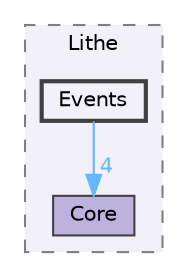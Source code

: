 digraph "G:/dev/Lithe/Lithe/src/Lithe/Events"
{
 // LATEX_PDF_SIZE
  bgcolor="transparent";
  edge [fontname=Helvetica,fontsize=10,labelfontname=Helvetica,labelfontsize=10];
  node [fontname=Helvetica,fontsize=10,shape=box,height=0.2,width=0.4];
  compound=true
  subgraph clusterdir_332c472a74bff6200866c0cd3b006c35 {
    graph [ bgcolor="#f2f0f8", pencolor="grey50", label="Lithe", fontname=Helvetica,fontsize=10 style="filled,dashed", URL="dir_332c472a74bff6200866c0cd3b006c35.html",tooltip=""]
  dir_931d52ca58c7c7967d57ea23a2204970 [label="Core", fillcolor="#bdb2de", color="grey25", style="filled", URL="dir_931d52ca58c7c7967d57ea23a2204970.html",tooltip=""];
  dir_abc3a79424e61587eaa48c048bc78d88 [label="Events", fillcolor="#f2f0f8", color="grey25", style="filled,bold", URL="dir_abc3a79424e61587eaa48c048bc78d88.html",tooltip=""];
  }
  dir_abc3a79424e61587eaa48c048bc78d88->dir_931d52ca58c7c7967d57ea23a2204970 [headlabel="4", labeldistance=1.5 headhref="dir_000001_000000.html" color="steelblue1" fontcolor="steelblue1"];
}
